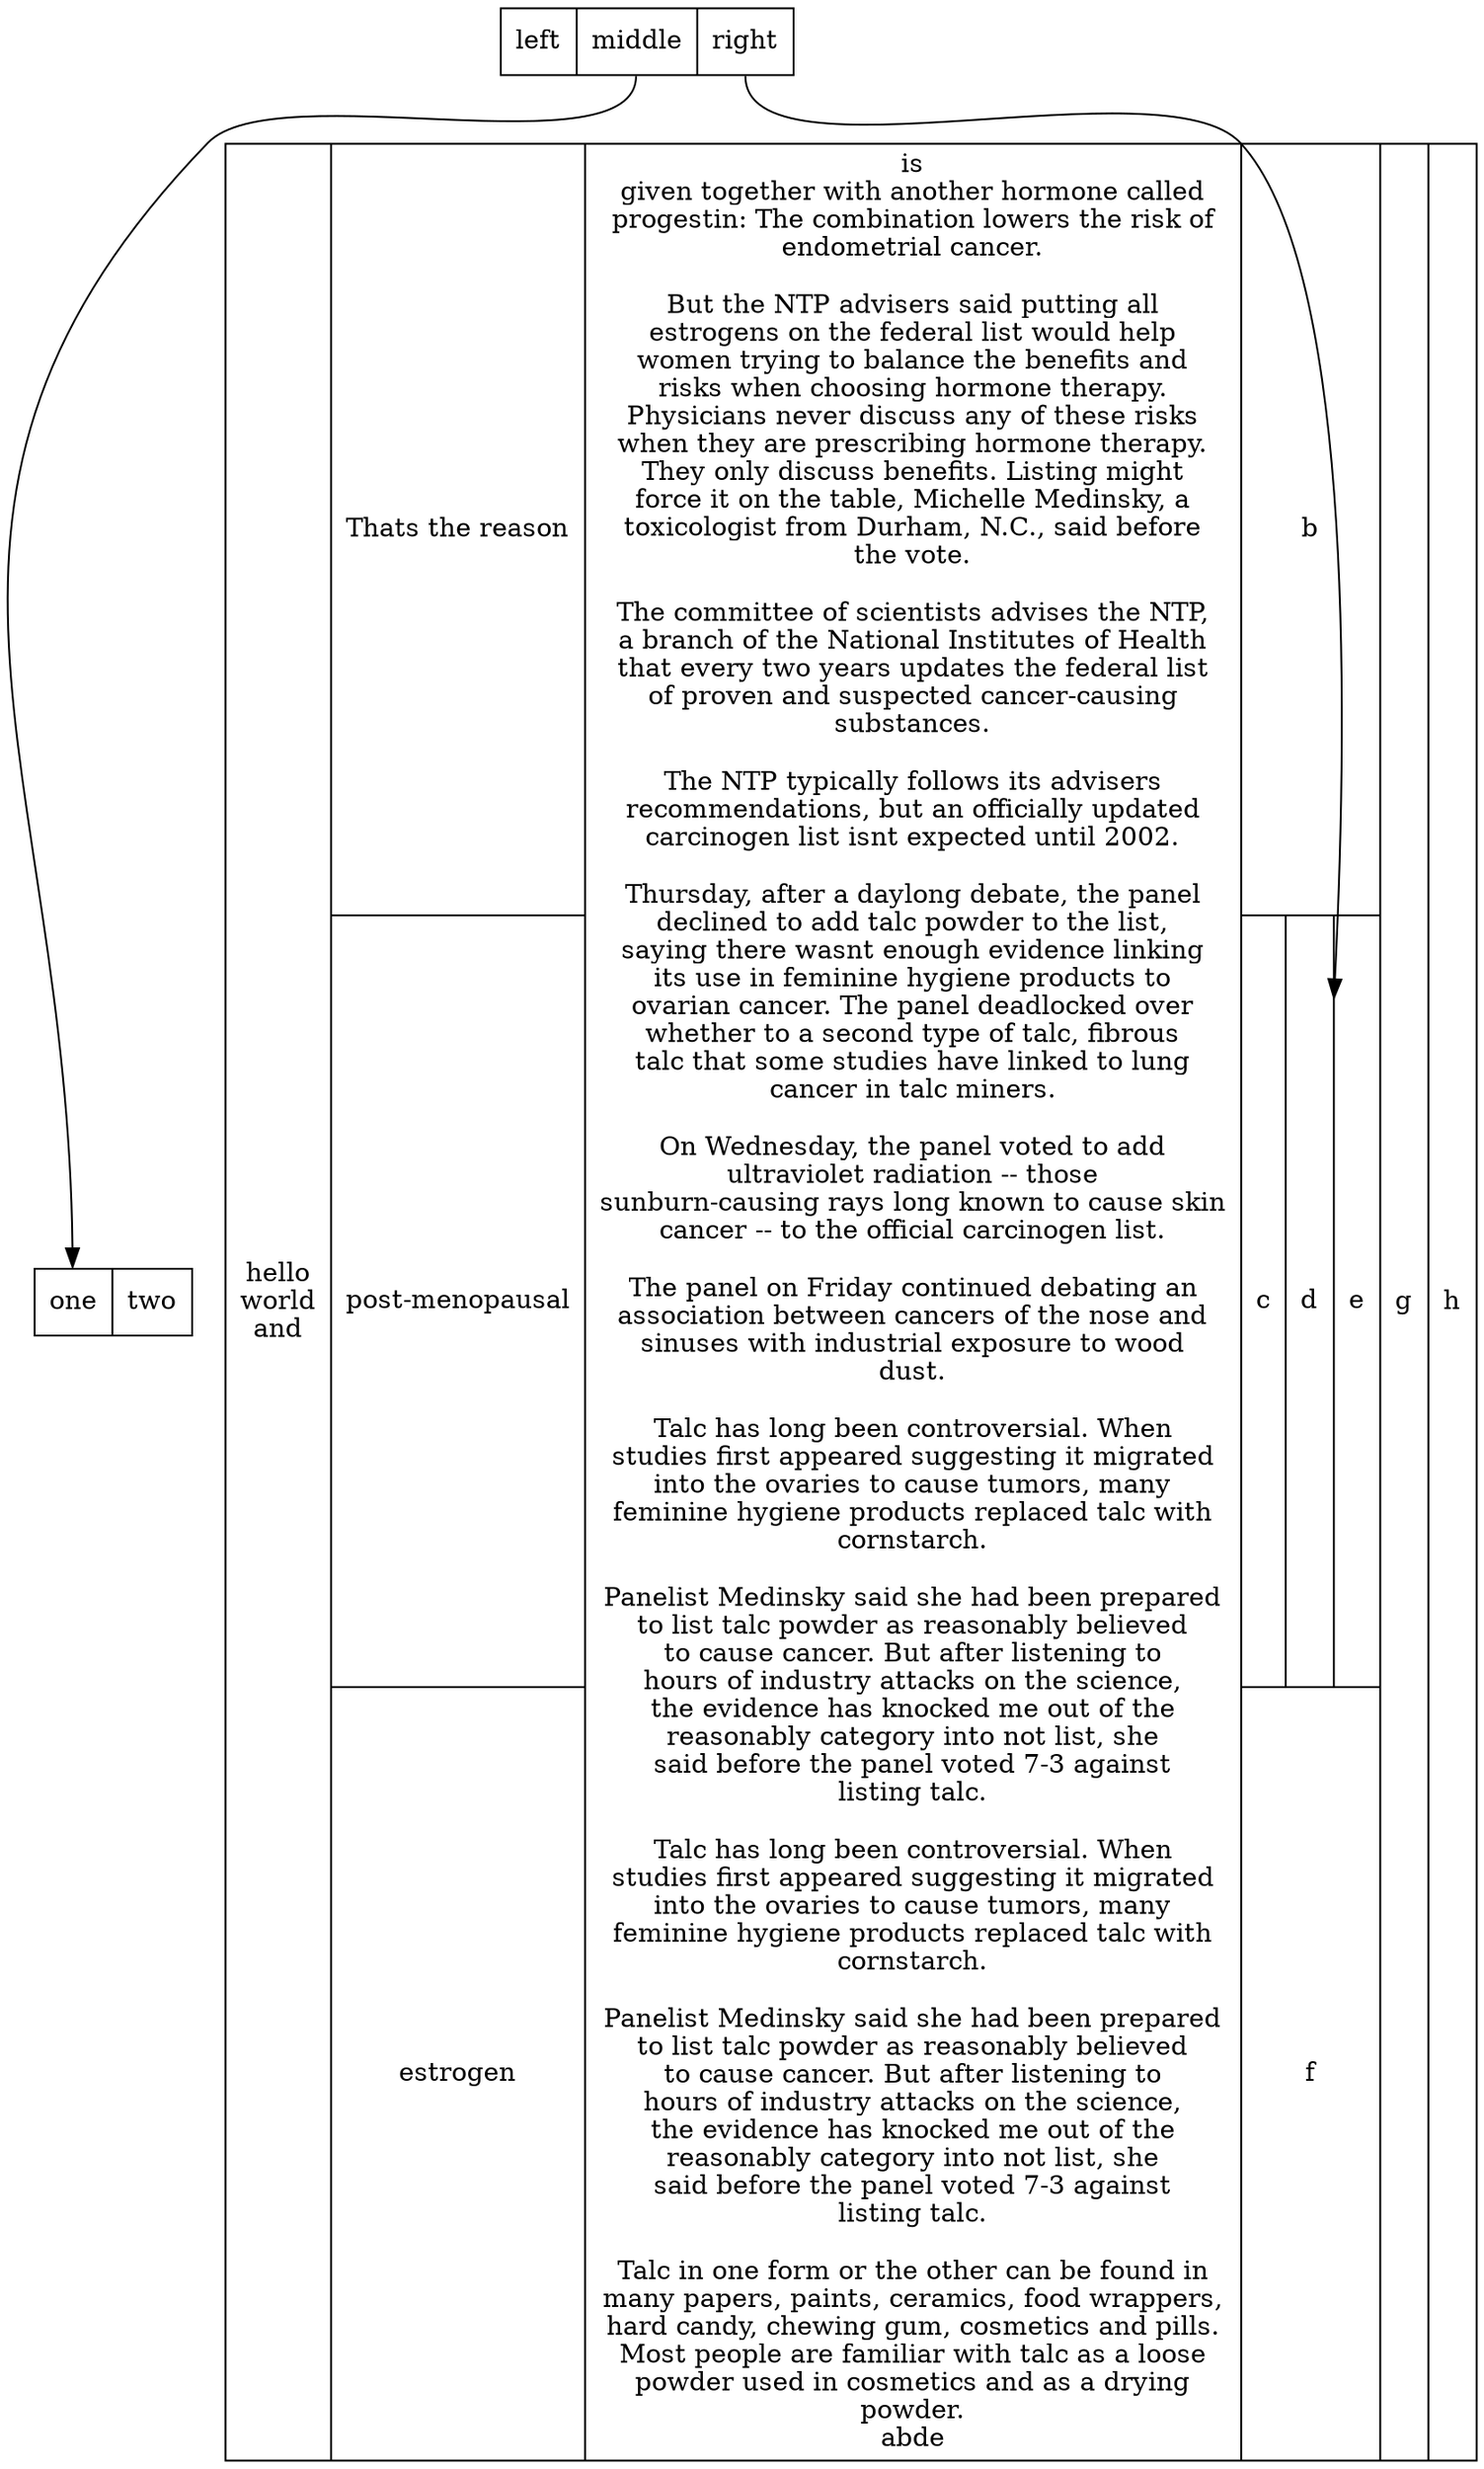 digraph structs {
node [shape=record];
    struct1 [shape=record,label="<f0> left|<f1> middle|<f2> right"];
    struct2 [shape=record,label="<f0> one|<f1> two"];
    struct3 [shape=record,label="hello\nworld\n\
and  | { Thats the reason | post-menopausal | estrogen } | is\n\
given together with another hormone called\n\
progestin: The combination lowers the risk of\n\
endometrial cancer.\n\
\n\
But the NTP advisers said putting all\n\
estrogens on the federal list would help\n\
women trying to balance the benefits and\n\
risks when choosing hormone therapy.\n\
Physicians never discuss any of these risks\n\
when they are prescribing hormone therapy.\n\
They only discuss benefits. Listing might\n\
force it on the table, Michelle Medinsky, a\n\
toxicologist from Durham, N.C., said before\n\
the vote.\n\
\n\
The committee of scientists advises the NTP,\n\
a branch of the National Institutes of Health\n\
that every two years updates the federal list\n\
of proven and suspected cancer-causing\n\
substances.\n\
\n\
The NTP typically follows its advisers\n\
recommendations, but an officially updated\n\
carcinogen list isnt expected until 2002.\n\
\n\
Thursday, after a daylong debate, the panel\n\
declined to add talc powder to the list,\n\
saying there wasnt enough evidence linking\n\
its use in feminine hygiene products to\n\
ovarian cancer. The panel deadlocked over\n\
whether to a second type of talc, fibrous\n\
talc that some studies have linked to lung\n\
cancer in talc miners.\n\
\n\
On Wednesday, the panel voted to add\n\
ultraviolet radiation -- those\n\
sunburn-causing rays long known to cause skin\n\
cancer -- to the official carcinogen list.\n\
\n\
The panel on Friday continued debating an\n\
association between cancers of the nose and\n\
sinuses with industrial exposure to wood\n\
dust.\n\
\n\
Talc has long been controversial. When\n\
studies first appeared suggesting it migrated\n\
into the ovaries to cause tumors, many\n\
feminine hygiene products replaced talc with\n\
cornstarch.\n\
\n\
Panelist Medinsky said she had been prepared\n\
to list talc powder as reasonably believed\n\
to cause cancer. But after listening to\n\
hours of industry attacks on the science,\n\
the evidence has knocked me out of the\n\
reasonably category into not list, she\n\
said before the panel voted 7-3 against\n\
listing talc.\n\
\n\
Talc has long been controversial. When\n\
studies first appeared suggesting it migrated\n\
into the ovaries to cause tumors, many\n\
feminine hygiene products replaced talc with\n\
cornstarch.\n\
\n\
Panelist Medinsky said she had been prepared\n\
to list talc powder as reasonably believed\n\
to cause cancer. But after listening to\n\
hours of industry attacks on the science,\n\
the evidence has knocked me out of the\n\
reasonably category into not list, she\n\
said before the panel voted 7-3 against\n\
listing talc.\n\
\n\
Talc in one form or the other can be found in\n\
many papers, paints, ceramics, food wrappers,\n\
hard candy, chewing gum, cosmetics and pills.\n\
Most people are familiar with talc as a loose\n\
powder used in cosmetics and as a drying\n\
powder.\n\
abde\
 |{ b |{c|<here> d|e}| f}| g | h"];
    struct1:f1 -> struct2:f0;
    struct1:f2 -> struct3:here;
}

